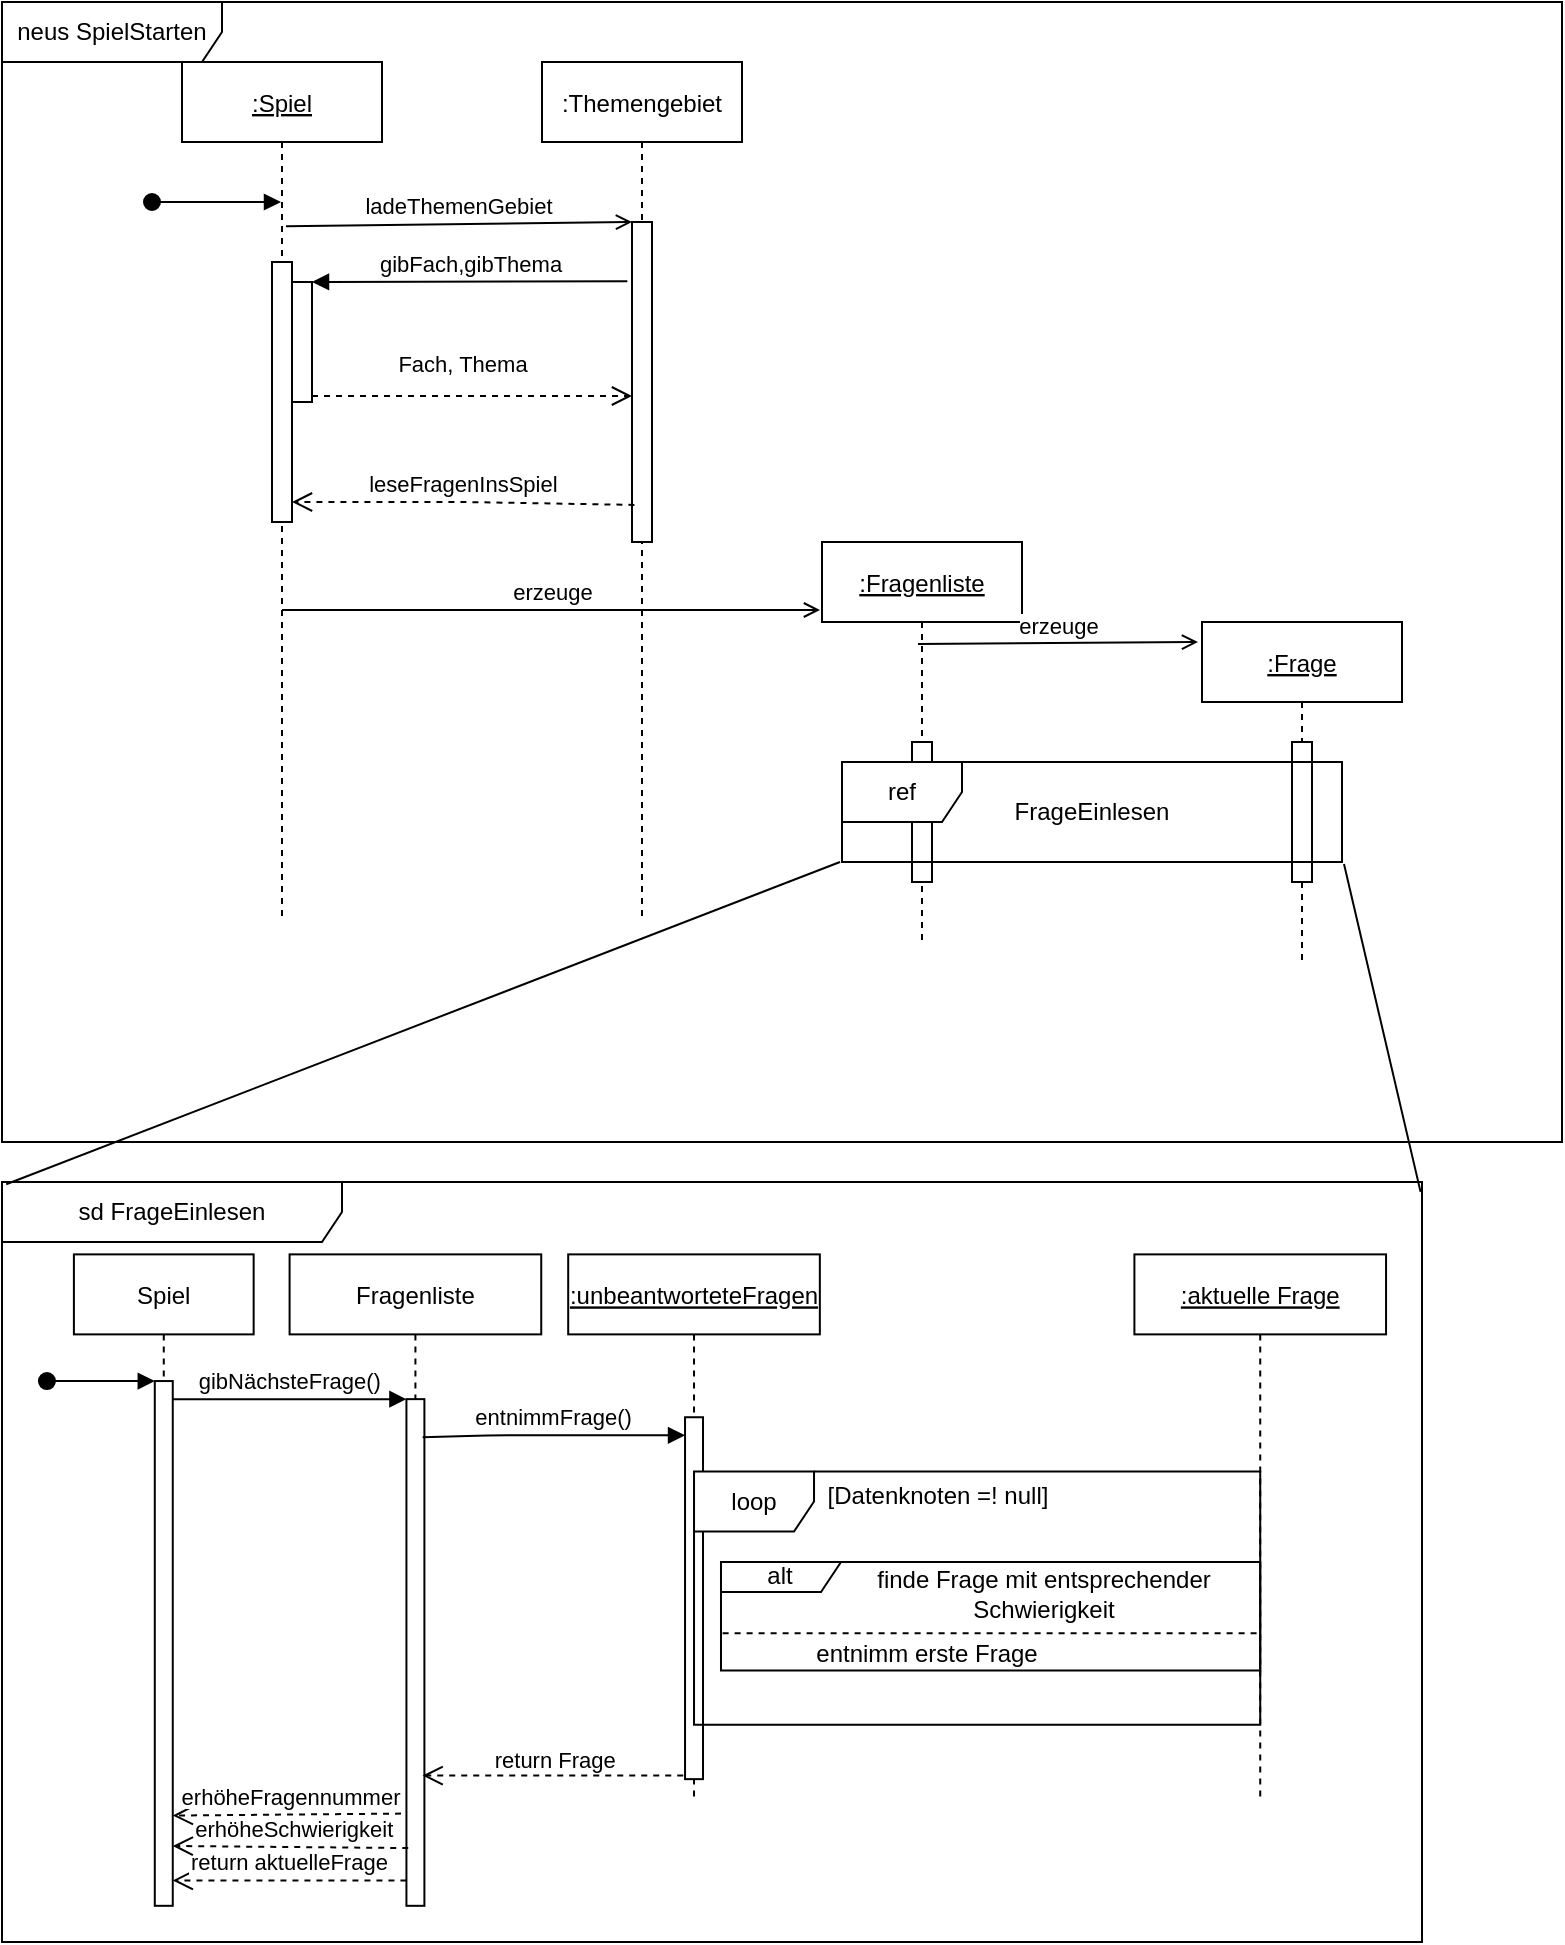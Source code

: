 <mxfile version="13.7.9" type="device"><diagram id="kgpKYQtTHZ0yAKxKKP6v" name="Page-1"><mxGraphModel dx="1086" dy="776" grid="1" gridSize="10" guides="1" tooltips="1" connect="1" arrows="1" fold="1" page="1" pageScale="1" pageWidth="850" pageHeight="1100" math="0" shadow="0"><root><mxCell id="0"/><mxCell id="1" parent="0"/><mxCell id="8pUENRBcf19GxiO6AY-x-2" value="neus SpielStarten" style="shape=umlFrame;whiteSpace=wrap;html=1;width=110;height=30;" parent="1" vertex="1"><mxGeometry x="30" y="50" width="780" height="570" as="geometry"/></mxCell><mxCell id="3nuBFxr9cyL0pnOWT2aG-1" value=":Spiel" style="shape=umlLifeline;perimeter=lifelinePerimeter;container=1;collapsible=0;recursiveResize=0;rounded=0;shadow=0;strokeWidth=1;fontStyle=4" parent="1" vertex="1"><mxGeometry x="120" y="80" width="100" height="430" as="geometry"/></mxCell><mxCell id="3nuBFxr9cyL0pnOWT2aG-2" value="" style="points=[];perimeter=orthogonalPerimeter;rounded=0;shadow=0;strokeWidth=1;" parent="3nuBFxr9cyL0pnOWT2aG-1" vertex="1"><mxGeometry x="45" y="100" width="10" height="130" as="geometry"/></mxCell><mxCell id="3nuBFxr9cyL0pnOWT2aG-3" value="" style="verticalAlign=bottom;startArrow=oval;endArrow=block;startSize=8;shadow=0;strokeWidth=1;" parent="3nuBFxr9cyL0pnOWT2aG-1" target="3nuBFxr9cyL0pnOWT2aG-1" edge="1"><mxGeometry relative="1" as="geometry"><mxPoint x="-15" y="70" as="sourcePoint"/></mxGeometry></mxCell><mxCell id="8pUENRBcf19GxiO6AY-x-13" value="" style="html=1;points=[];perimeter=orthogonalPerimeter;" parent="3nuBFxr9cyL0pnOWT2aG-1" vertex="1"><mxGeometry x="55" y="110" width="10" height="60" as="geometry"/></mxCell><mxCell id="3nuBFxr9cyL0pnOWT2aG-5" value=":Themengebiet" style="shape=umlLifeline;perimeter=lifelinePerimeter;container=1;collapsible=0;recursiveResize=0;rounded=0;shadow=0;strokeWidth=1;" parent="1" vertex="1"><mxGeometry x="300" y="80" width="100" height="430" as="geometry"/></mxCell><mxCell id="3nuBFxr9cyL0pnOWT2aG-6" value="" style="points=[];perimeter=orthogonalPerimeter;rounded=0;shadow=0;strokeWidth=1;" parent="3nuBFxr9cyL0pnOWT2aG-5" vertex="1"><mxGeometry x="45" y="80" width="10" height="160" as="geometry"/></mxCell><mxCell id="3nuBFxr9cyL0pnOWT2aG-7" value="leseFragenInsSpiel" style="verticalAlign=bottom;endArrow=open;dashed=1;endSize=8;exitX=0.12;exitY=0.884;shadow=0;strokeWidth=1;exitDx=0;exitDy=0;exitPerimeter=0;" parent="1" source="3nuBFxr9cyL0pnOWT2aG-6" target="3nuBFxr9cyL0pnOWT2aG-2" edge="1"><mxGeometry relative="1" as="geometry"><mxPoint x="275" y="236" as="targetPoint"/><Array as="points"><mxPoint x="260" y="300"/></Array></mxGeometry></mxCell><mxCell id="3nuBFxr9cyL0pnOWT2aG-8" value="ladeThemenGebiet" style="verticalAlign=bottom;endArrow=open;entryX=0;entryY=0;shadow=0;strokeWidth=1;endFill=0;exitX=0.52;exitY=0.191;exitDx=0;exitDy=0;exitPerimeter=0;" parent="1" source="3nuBFxr9cyL0pnOWT2aG-1" target="3nuBFxr9cyL0pnOWT2aG-6" edge="1"><mxGeometry relative="1" as="geometry"><mxPoint x="275" y="160" as="sourcePoint"/></mxGeometry></mxCell><mxCell id="8pUENRBcf19GxiO6AY-x-3" value=":Fragenliste" style="shape=umlLifeline;perimeter=lifelinePerimeter;container=1;collapsible=0;recursiveResize=0;rounded=0;shadow=0;strokeWidth=1;fontStyle=4" parent="1" vertex="1"><mxGeometry x="440" y="320" width="100" height="200" as="geometry"/></mxCell><mxCell id="8pUENRBcf19GxiO6AY-x-4" value="" style="points=[];perimeter=orthogonalPerimeter;rounded=0;shadow=0;strokeWidth=1;" parent="8pUENRBcf19GxiO6AY-x-3" vertex="1"><mxGeometry x="45" y="100" width="10" height="70" as="geometry"/></mxCell><mxCell id="8pUENRBcf19GxiO6AY-x-6" value=":Frage" style="shape=umlLifeline;perimeter=lifelinePerimeter;container=1;collapsible=0;recursiveResize=0;rounded=0;shadow=0;strokeWidth=1;fontStyle=4" parent="1" vertex="1"><mxGeometry x="630" y="360" width="100" height="170" as="geometry"/></mxCell><mxCell id="8pUENRBcf19GxiO6AY-x-7" value="" style="points=[];perimeter=orthogonalPerimeter;rounded=0;shadow=0;strokeWidth=1;" parent="8pUENRBcf19GxiO6AY-x-6" vertex="1"><mxGeometry x="45" y="60" width="10" height="70" as="geometry"/></mxCell><mxCell id="8pUENRBcf19GxiO6AY-x-11" value="erzeuge" style="html=1;verticalAlign=bottom;endArrow=open;endFill=0;" parent="1" source="3nuBFxr9cyL0pnOWT2aG-1" edge="1"><mxGeometry width="80" relative="1" as="geometry"><mxPoint x="390" y="190" as="sourcePoint"/><mxPoint x="439" y="354" as="targetPoint"/><Array as="points"><mxPoint x="390" y="354"/></Array></mxGeometry></mxCell><mxCell id="8pUENRBcf19GxiO6AY-x-12" value="erzeuge" style="html=1;verticalAlign=bottom;endArrow=open;entryX=-0.02;entryY=0.059;entryDx=0;entryDy=0;entryPerimeter=0;endFill=0;exitX=0.48;exitY=0.255;exitDx=0;exitDy=0;exitPerimeter=0;" parent="1" source="8pUENRBcf19GxiO6AY-x-3" target="8pUENRBcf19GxiO6AY-x-6" edge="1"><mxGeometry width="80" relative="1" as="geometry"><mxPoint x="390" y="190" as="sourcePoint"/><mxPoint x="470" y="190" as="targetPoint"/></mxGeometry></mxCell><mxCell id="8pUENRBcf19GxiO6AY-x-14" value="gibFach,gibThema" style="html=1;verticalAlign=bottom;endArrow=block;entryX=1;entryY=0;exitX=-0.233;exitY=0.185;exitDx=0;exitDy=0;exitPerimeter=0;" parent="1" source="3nuBFxr9cyL0pnOWT2aG-6" target="8pUENRBcf19GxiO6AY-x-13" edge="1"><mxGeometry relative="1" as="geometry"><mxPoint x="270" y="220" as="sourcePoint"/></mxGeometry></mxCell><mxCell id="8pUENRBcf19GxiO6AY-x-15" value="Fach, Thema" style="html=1;verticalAlign=bottom;endArrow=open;dashed=1;endSize=8;exitX=1;exitY=0.95;" parent="1" source="8pUENRBcf19GxiO6AY-x-13" target="3nuBFxr9cyL0pnOWT2aG-6" edge="1"><mxGeometry x="-0.062" y="7" relative="1" as="geometry"><mxPoint x="270" y="277" as="targetPoint"/><mxPoint as="offset"/></mxGeometry></mxCell><mxCell id="8pUENRBcf19GxiO6AY-x-17" value="FrageEinlesen" style="text;html=1;strokeColor=none;fillColor=none;align=center;verticalAlign=middle;whiteSpace=wrap;rounded=0;" parent="1" vertex="1"><mxGeometry x="530" y="450" width="90" height="10" as="geometry"/></mxCell><mxCell id="8pUENRBcf19GxiO6AY-x-16" value="ref" style="shape=umlFrame;whiteSpace=wrap;html=1;fillColor=#FFFFFF;" parent="1" vertex="1"><mxGeometry x="450" y="430" width="250" height="50" as="geometry"/></mxCell><mxCell id="jwBeVplcEzV__h2btz2s-22" value="" style="group" vertex="1" connectable="0" parent="1"><mxGeometry x="30" y="640" width="710" height="380" as="geometry"/></mxCell><mxCell id="jwBeVplcEzV__h2btz2s-1" value="sd FrageEinlesen" style="shape=umlFrame;whiteSpace=wrap;html=1;width=170;height=30;" vertex="1" parent="jwBeVplcEzV__h2btz2s-22"><mxGeometry width="710" height="380.0" as="geometry"/></mxCell><mxCell id="jwBeVplcEzV__h2btz2s-2" value="Spiel" style="shape=umlLifeline;perimeter=lifelinePerimeter;container=1;collapsible=0;recursiveResize=0;rounded=0;shadow=0;strokeWidth=1;" vertex="1" parent="jwBeVplcEzV__h2btz2s-22"><mxGeometry x="35.949" y="36.19" width="89.873" height="325.714" as="geometry"/></mxCell><mxCell id="jwBeVplcEzV__h2btz2s-3" value="" style="points=[];perimeter=orthogonalPerimeter;rounded=0;shadow=0;strokeWidth=1;" vertex="1" parent="jwBeVplcEzV__h2btz2s-2"><mxGeometry x="40.443" y="63.333" width="8.987" height="262.381" as="geometry"/></mxCell><mxCell id="jwBeVplcEzV__h2btz2s-4" value="" style="verticalAlign=bottom;startArrow=oval;endArrow=block;startSize=8;shadow=0;strokeWidth=1;" edge="1" parent="jwBeVplcEzV__h2btz2s-2" target="jwBeVplcEzV__h2btz2s-3"><mxGeometry x="-0.167" y="10" relative="1" as="geometry"><mxPoint x="-13.481" y="63.333" as="sourcePoint"/><mxPoint as="offset"/></mxGeometry></mxCell><mxCell id="jwBeVplcEzV__h2btz2s-5" value="Fragenliste" style="shape=umlLifeline;perimeter=lifelinePerimeter;container=1;collapsible=0;recursiveResize=0;rounded=0;shadow=0;strokeWidth=1;" vertex="1" parent="jwBeVplcEzV__h2btz2s-22"><mxGeometry x="143.797" y="36.19" width="125.823" height="325.714" as="geometry"/></mxCell><mxCell id="jwBeVplcEzV__h2btz2s-6" value="" style="points=[];perimeter=orthogonalPerimeter;rounded=0;shadow=0;strokeWidth=1;" vertex="1" parent="jwBeVplcEzV__h2btz2s-5"><mxGeometry x="58.418" y="72.381" width="8.987" height="253.333" as="geometry"/></mxCell><mxCell id="jwBeVplcEzV__h2btz2s-7" value="return aktuelleFrage" style="verticalAlign=bottom;endArrow=open;dashed=1;endSize=8;exitX=0;exitY=0.95;shadow=0;strokeWidth=1;" edge="1" source="jwBeVplcEzV__h2btz2s-6" target="jwBeVplcEzV__h2btz2s-3" parent="jwBeVplcEzV__h2btz2s-22"><mxGeometry relative="1" as="geometry"><mxPoint x="211.203" y="539.238" as="targetPoint"/><mxPoint as="offset"/></mxGeometry></mxCell><mxCell id="jwBeVplcEzV__h2btz2s-8" value="gibNächsteFrage()" style="verticalAlign=bottom;endArrow=block;entryX=0;entryY=0;shadow=0;strokeWidth=1;" edge="1" source="jwBeVplcEzV__h2btz2s-3" target="jwBeVplcEzV__h2btz2s-6" parent="jwBeVplcEzV__h2btz2s-22"><mxGeometry relative="1" as="geometry"><mxPoint x="211.203" y="470.476" as="sourcePoint"/></mxGeometry></mxCell><mxCell id="jwBeVplcEzV__h2btz2s-9" value=":unbeantworteteFragen" style="shape=umlLifeline;perimeter=lifelinePerimeter;container=1;collapsible=0;recursiveResize=0;rounded=0;shadow=0;strokeWidth=1;fontStyle=4" vertex="1" parent="jwBeVplcEzV__h2btz2s-22"><mxGeometry x="283.101" y="36.19" width="125.823" height="271.429" as="geometry"/></mxCell><mxCell id="jwBeVplcEzV__h2btz2s-10" value="" style="points=[];perimeter=orthogonalPerimeter;rounded=0;shadow=0;strokeWidth=1;" vertex="1" parent="jwBeVplcEzV__h2btz2s-9"><mxGeometry x="58.418" y="81.429" width="8.987" height="180.952" as="geometry"/></mxCell><mxCell id="jwBeVplcEzV__h2btz2s-11" value=":aktuelle Frage" style="shape=umlLifeline;perimeter=lifelinePerimeter;container=1;collapsible=0;recursiveResize=0;rounded=0;shadow=0;strokeWidth=1;fontStyle=4" vertex="1" parent="jwBeVplcEzV__h2btz2s-22"><mxGeometry x="566.203" y="36.19" width="125.823" height="271.429" as="geometry"/></mxCell><mxCell id="jwBeVplcEzV__h2btz2s-12" value="entnimmFrage()" style="verticalAlign=bottom;endArrow=block;shadow=0;strokeWidth=1;exitX=0.9;exitY=0.075;exitDx=0;exitDy=0;exitPerimeter=0;" edge="1" source="jwBeVplcEzV__h2btz2s-6" parent="jwBeVplcEzV__h2btz2s-22"><mxGeometry relative="1" as="geometry"><mxPoint x="215.696" y="126.667" as="sourcePoint"/><mxPoint x="341.519" y="126.667" as="targetPoint"/><Array as="points"><mxPoint x="242.658" y="126.667"/></Array></mxGeometry></mxCell><mxCell id="jwBeVplcEzV__h2btz2s-13" value="return Frage" style="verticalAlign=bottom;endArrow=open;dashed=1;endSize=8;shadow=0;strokeWidth=1;exitX=-0.1;exitY=0.99;exitDx=0;exitDy=0;exitPerimeter=0;entryX=0.9;entryY=0.743;entryDx=0;entryDy=0;entryPerimeter=0;" edge="1" source="jwBeVplcEzV__h2btz2s-10" target="jwBeVplcEzV__h2btz2s-6" parent="jwBeVplcEzV__h2btz2s-22"><mxGeometry x="-0.021" y="1" relative="1" as="geometry"><mxPoint x="224.684" y="296.762" as="targetPoint"/><mxPoint x="346.013" y="274.143" as="sourcePoint"/><mxPoint as="offset"/><Array as="points"/></mxGeometry></mxCell><mxCell id="jwBeVplcEzV__h2btz2s-14" value="loop" style="shape=umlFrame;whiteSpace=wrap;html=1;" vertex="1" parent="jwBeVplcEzV__h2btz2s-22"><mxGeometry x="346.013" y="144.762" width="283.101" height="126.667" as="geometry"/></mxCell><mxCell id="jwBeVplcEzV__h2btz2s-15" value="alt" style="shape=umlFrame;whiteSpace=wrap;html=1;width=60;height=15;" vertex="1" parent="jwBeVplcEzV__h2btz2s-22"><mxGeometry x="359.494" y="190.0" width="269.62" height="54.286" as="geometry"/></mxCell><mxCell id="jwBeVplcEzV__h2btz2s-16" value="[Datenknoten =! null]" style="text;html=1;strokeColor=none;fillColor=none;align=center;verticalAlign=middle;whiteSpace=wrap;rounded=0;" vertex="1" parent="jwBeVplcEzV__h2btz2s-22"><mxGeometry x="405.443" y="143.857" width="125.823" height="27.143" as="geometry"/></mxCell><mxCell id="jwBeVplcEzV__h2btz2s-17" value="" style="endArrow=none;dashed=1;html=1;entryX=1.003;entryY=0.417;entryDx=0;entryDy=0;entryPerimeter=0;exitX=0.003;exitY=0.417;exitDx=0;exitDy=0;exitPerimeter=0;" edge="1" parent="jwBeVplcEzV__h2btz2s-22"><mxGeometry width="50" height="50" relative="1" as="geometry"><mxPoint x="360.303" y="225.637" as="sourcePoint"/><mxPoint x="629.923" y="225.637" as="targetPoint"/><Array as="points"/></mxGeometry></mxCell><mxCell id="jwBeVplcEzV__h2btz2s-18" value="finde Frage mit entsprechender Schwierigkeit" style="text;html=1;strokeColor=none;fillColor=none;align=center;verticalAlign=middle;whiteSpace=wrap;rounded=0;" vertex="1" parent="jwBeVplcEzV__h2btz2s-22"><mxGeometry x="404.43" y="197.0" width="233.671" height="18.095" as="geometry"/></mxCell><mxCell id="jwBeVplcEzV__h2btz2s-19" value="entnimm erste Frage" style="text;html=1;strokeColor=none;fillColor=none;align=center;verticalAlign=middle;whiteSpace=wrap;rounded=0;" vertex="1" parent="jwBeVplcEzV__h2btz2s-22"><mxGeometry x="368.481" y="227.143" width="188.734" height="18.095" as="geometry"/></mxCell><mxCell id="jwBeVplcEzV__h2btz2s-20" value="erhöheFragennummer" style="verticalAlign=bottom;endArrow=open;dashed=1;endSize=8;shadow=0;strokeWidth=1;entryX=1;entryY=0.828;entryDx=0;entryDy=0;entryPerimeter=0;exitX=-0.3;exitY=0.818;exitDx=0;exitDy=0;exitPerimeter=0;" edge="1" source="jwBeVplcEzV__h2btz2s-6" target="jwBeVplcEzV__h2btz2s-3" parent="jwBeVplcEzV__h2btz2s-22"><mxGeometry x="-0.033" relative="1" as="geometry"><mxPoint x="89.873" y="271.429" as="targetPoint"/><mxPoint x="203.114" y="271.429" as="sourcePoint"/><mxPoint as="offset"/><Array as="points"/></mxGeometry></mxCell><mxCell id="jwBeVplcEzV__h2btz2s-21" value="erhöheSchwierigkeit" style="verticalAlign=bottom;endArrow=open;dashed=1;endSize=8;shadow=0;strokeWidth=1;entryX=1;entryY=0.886;entryDx=0;entryDy=0;entryPerimeter=0;exitX=0.1;exitY=0.886;exitDx=0;exitDy=0;exitPerimeter=0;" edge="1" source="jwBeVplcEzV__h2btz2s-6" target="jwBeVplcEzV__h2btz2s-3" parent="jwBeVplcEzV__h2btz2s-22"><mxGeometry x="-0.033" relative="1" as="geometry"><mxPoint x="88.975" y="294.952" as="targetPoint"/><mxPoint x="204.013" y="294.952" as="sourcePoint"/><mxPoint as="offset"/><Array as="points"/></mxGeometry></mxCell><mxCell id="jwBeVplcEzV__h2btz2s-23" value="" style="endArrow=none;html=1;exitX=0.003;exitY=0.003;exitDx=0;exitDy=0;exitPerimeter=0;entryX=-0.004;entryY=1;entryDx=0;entryDy=0;entryPerimeter=0;" edge="1" parent="1" source="jwBeVplcEzV__h2btz2s-1" target="8pUENRBcf19GxiO6AY-x-16"><mxGeometry width="50" height="50" relative="1" as="geometry"><mxPoint x="400" y="660" as="sourcePoint"/><mxPoint x="450" y="610" as="targetPoint"/></mxGeometry></mxCell><mxCell id="jwBeVplcEzV__h2btz2s-24" value="" style="endArrow=none;html=1;entryX=1.004;entryY=1.02;entryDx=0;entryDy=0;entryPerimeter=0;exitX=0.999;exitY=0.013;exitDx=0;exitDy=0;exitPerimeter=0;" edge="1" parent="1" source="jwBeVplcEzV__h2btz2s-1" target="8pUENRBcf19GxiO6AY-x-16"><mxGeometry width="50" height="50" relative="1" as="geometry"><mxPoint x="400" y="660" as="sourcePoint"/><mxPoint x="450" y="610" as="targetPoint"/></mxGeometry></mxCell></root></mxGraphModel></diagram></mxfile>